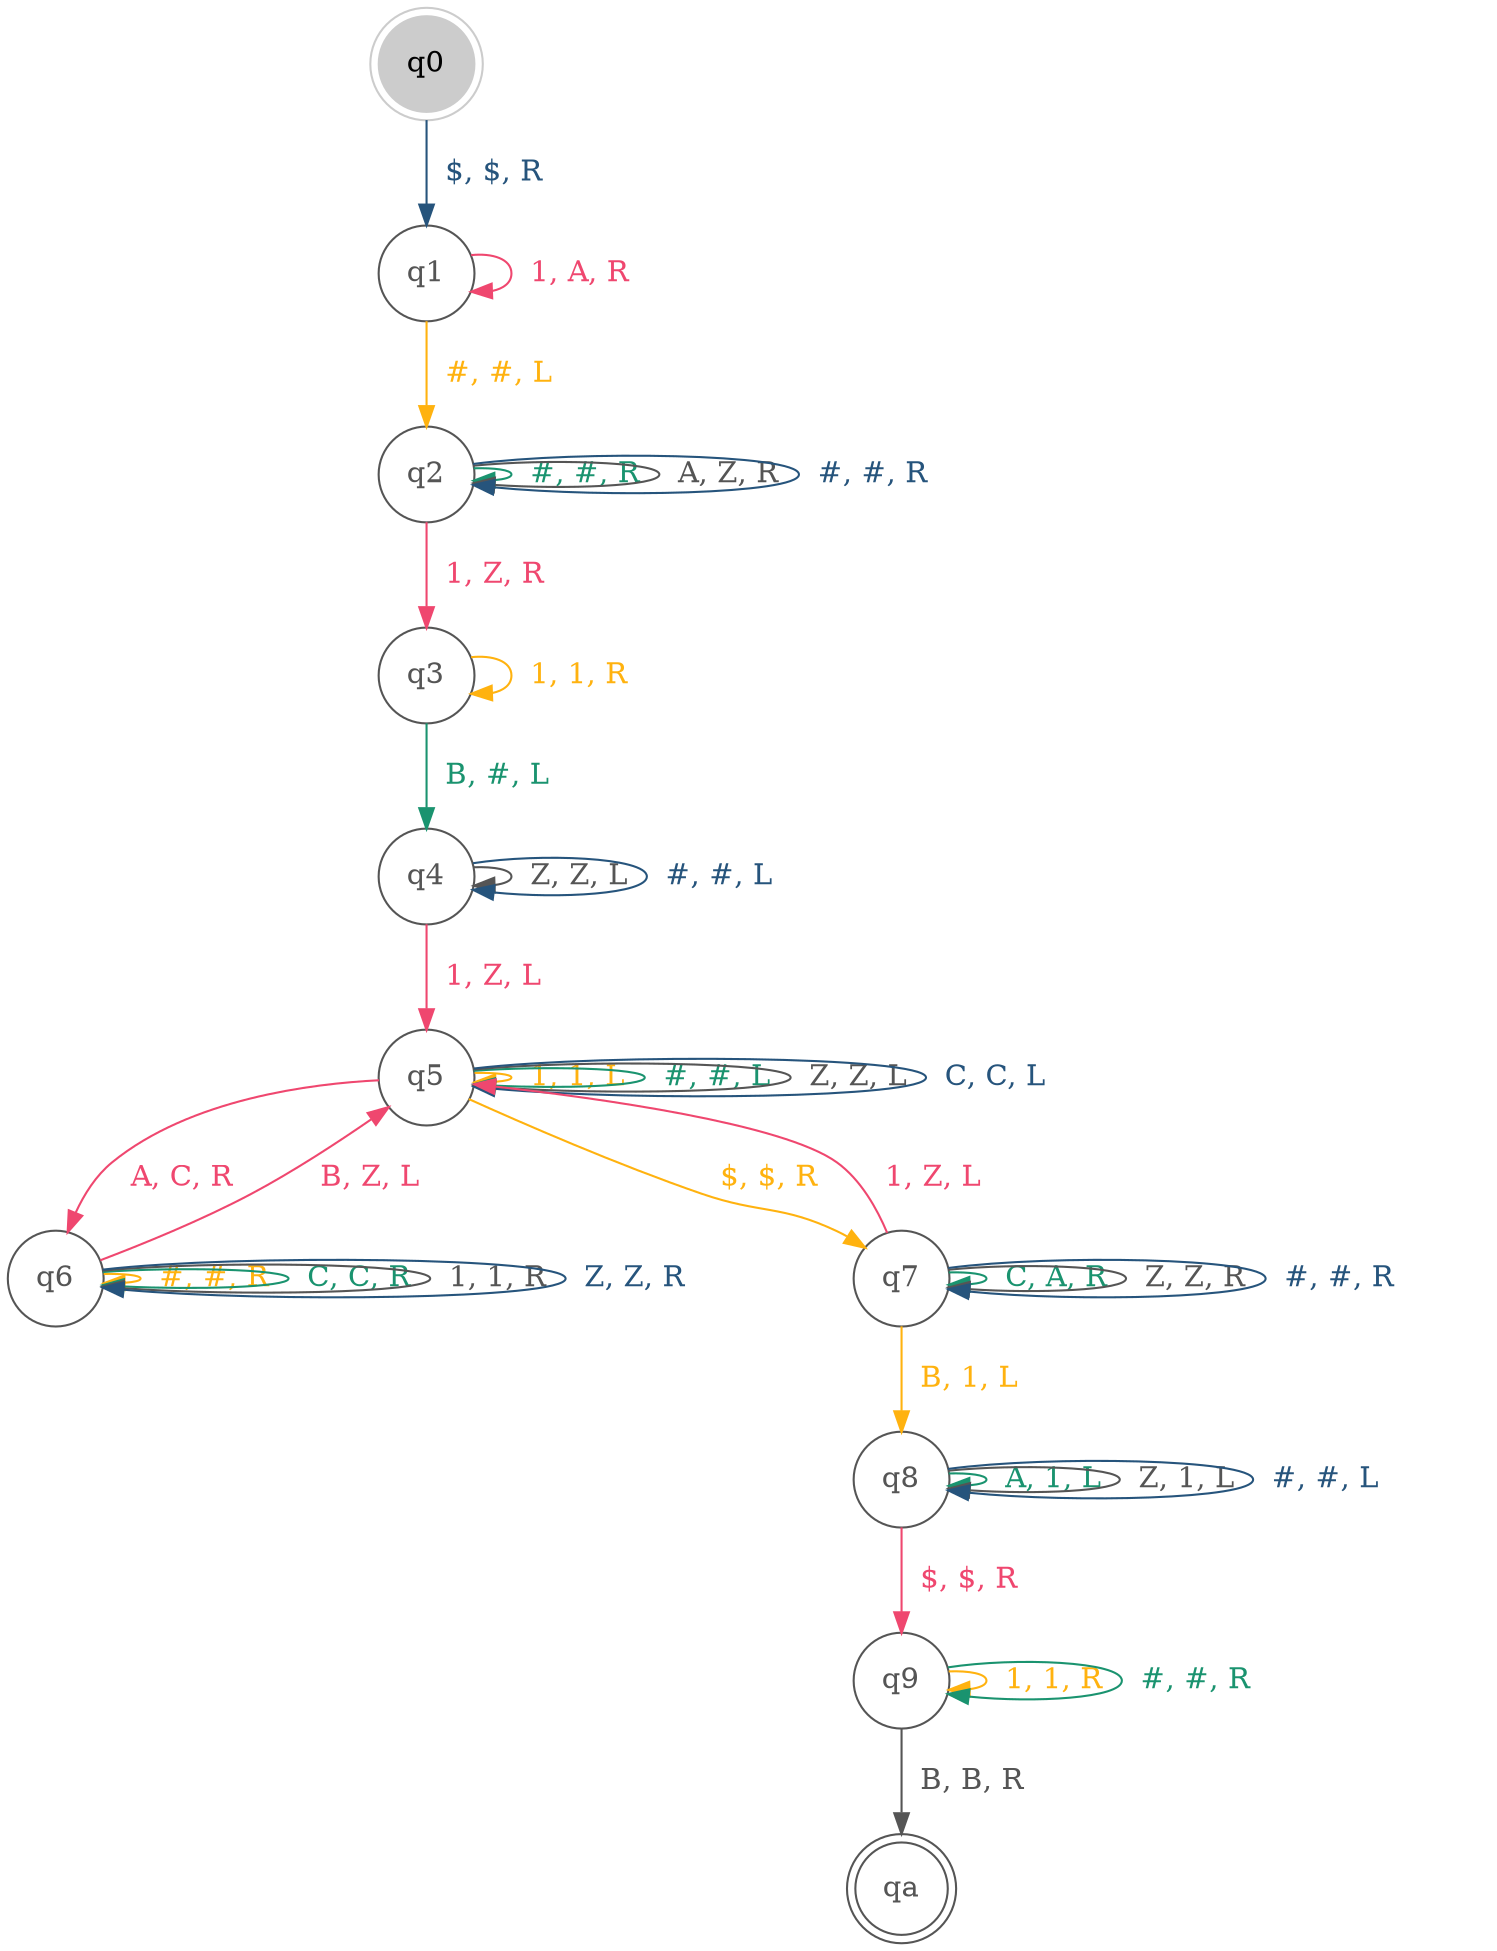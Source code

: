 digraph turing_machine {
  "q0" [shape=doublecircle,style=filled,color="#cccccc"]
  "qa" [shape=doublecircle,color="#555555",fontcolor="#555555"]
  node [shape=circle,color="#555555",fontcolor="#555555"];
  "q0" -> "q1" [ label = "  $, $, R  ", color="#26547C", fontcolor="#26547C"]
  "q1" -> "q1" [ label = "  1, A, R  ", color="#EF476F", fontcolor="#EF476F"]
  "q1" -> "q2" [ label = "  #, #, L  ", color="#FFB20F", fontcolor="#FFB20F"]
  "q2" -> "q2" [ label = "  #, #, R  ", color="#1A936F", fontcolor="#1A936F"]
  "q2" -> "q2" [ label = "  A, Z, R  ", color="#555555", fontcolor="#555555"]
  "q2" -> "q2" [ label = "  #, #, R  ", color="#26547C", fontcolor="#26547C"]
  "q2" -> "q3" [ label = "  1, Z, R  ", color="#EF476F", fontcolor="#EF476F"]
  "q3" -> "q3" [ label = "  1, 1, R  ", color="#FFB20F", fontcolor="#FFB20F"]
  "q3" -> "q4" [ label = "  B, #, L  ", color="#1A936F", fontcolor="#1A936F"]
  "q4" -> "q4" [ label = "  Z, Z, L  ", color="#555555", fontcolor="#555555"]
  "q4" -> "q4" [ label = "  #, #, L  ", color="#26547C", fontcolor="#26547C"]
  "q4" -> "q5" [ label = "  1, Z, L  ", color="#EF476F", fontcolor="#EF476F"]
  "q5" -> "q5" [ label = "  1, 1, L  ", color="#FFB20F", fontcolor="#FFB20F"]
  "q5" -> "q5" [ label = "  #, #, L  ", color="#1A936F", fontcolor="#1A936F"]
  "q5" -> "q5" [ label = "  Z, Z, L  ", color="#555555", fontcolor="#555555"]
  "q5" -> "q5" [ label = "  C, C, L  ", color="#26547C", fontcolor="#26547C"]
  "q5" -> "q6" [ label = "  A, C, R  ", color="#EF476F", fontcolor="#EF476F"]
  "q6" -> "q6" [ label = "  #, #, R  ", color="#FFB20F", fontcolor="#FFB20F"]
  "q6" -> "q6" [ label = "  C, C, R  ", color="#1A936F", fontcolor="#1A936F"]
  "q6" -> "q6" [ label = "  1, 1, R  ", color="#555555", fontcolor="#555555"]
  "q6" -> "q6" [ label = "  Z, Z, R  ", color="#26547C", fontcolor="#26547C"]
  "q6" -> "q5" [ label = "  B, Z, L  ", color="#EF476F", fontcolor="#EF476F"]
  "q5" -> "q7" [ label = "  $, $, R  ", color="#FFB20F", fontcolor="#FFB20F"]
  "q7" -> "q7" [ label = "  C, A, R  ", color="#1A936F", fontcolor="#1A936F"]
  "q7" -> "q7" [ label = "  Z, Z, R  ", color="#555555", fontcolor="#555555"]
  "q7" -> "q7" [ label = "  #, #, R  ", color="#26547C", fontcolor="#26547C"]
  "q7" -> "q5" [ label = "  1, Z, L  ", color="#EF476F", fontcolor="#EF476F"]
  "q7" -> "q8" [ label = "  B, 1, L  ", color="#FFB20F", fontcolor="#FFB20F"]
  "q8" -> "q8" [ label = "  A, 1, L  ", color="#1A936F", fontcolor="#1A936F"]
  "q8" -> "q8" [ label = "  Z, 1, L  ", color="#555555", fontcolor="#555555"]
  "q8" -> "q8" [ label = "  #, #, L  ", color="#26547C", fontcolor="#26547C"]
  "q8" -> "q9" [ label = "  $, $, R  ", color="#EF476F", fontcolor="#EF476F"]
  "q9" -> "q9" [ label = "  1, 1, R  ", color="#FFB20F", fontcolor="#FFB20F"]
  "q9" -> "q9" [ label = "  #, #, R  ", color="#1A936F", fontcolor="#1A936F"]
  "q9" -> "qa" [ label = "  B, B, R  ", color="#555555", fontcolor="#555555"]
}
